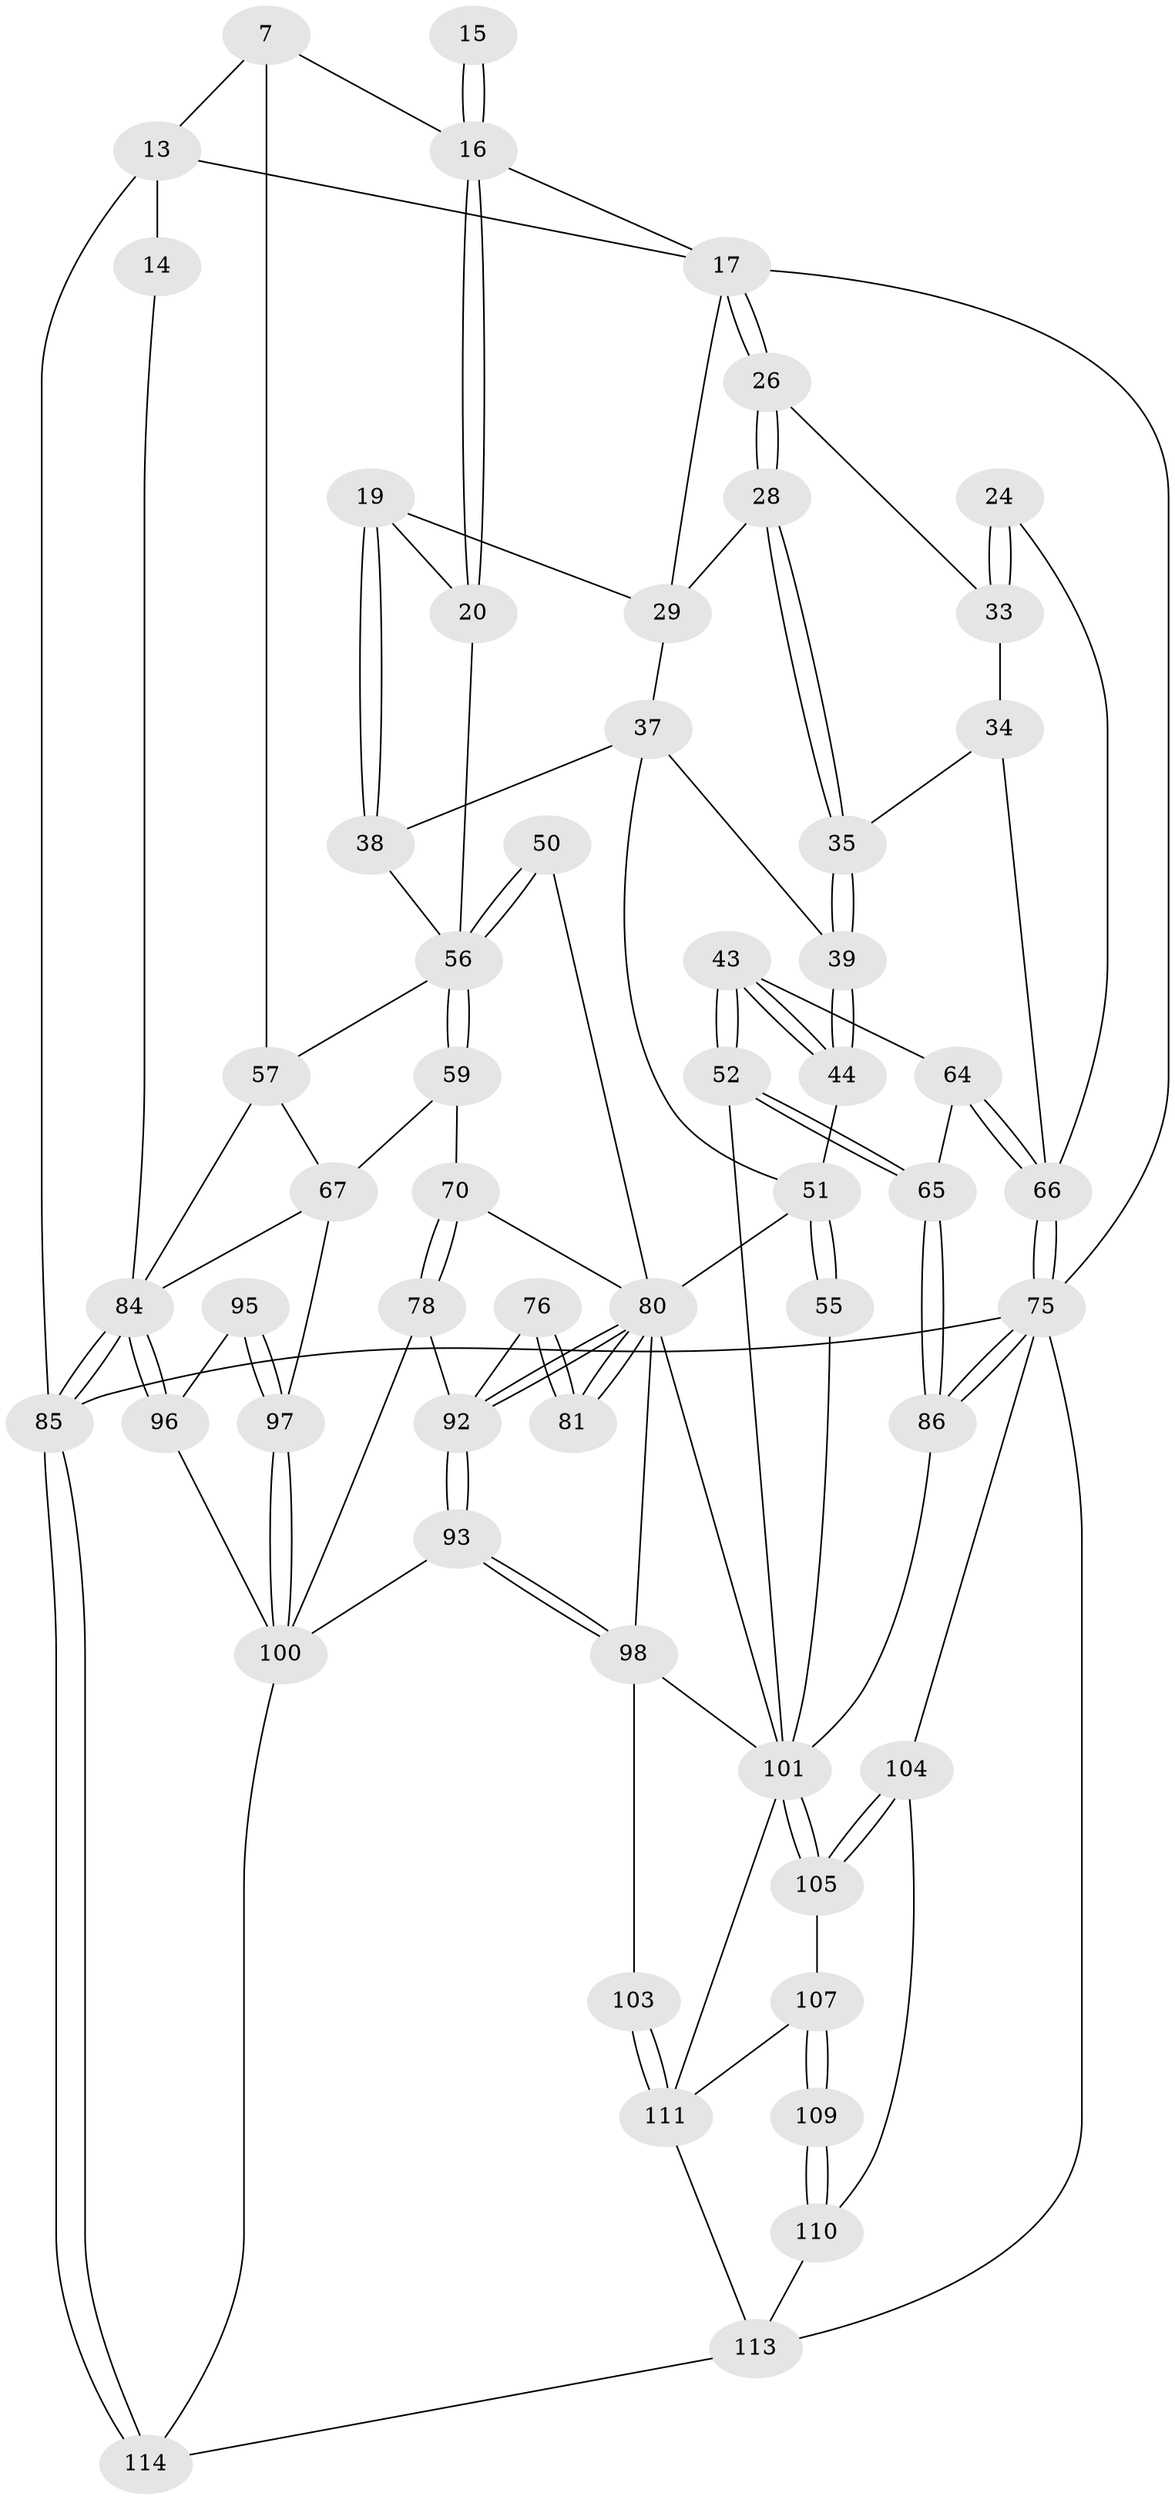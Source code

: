 // original degree distribution, {3: 0.017543859649122806, 4: 0.24561403508771928, 5: 0.5087719298245614, 6: 0.22807017543859648}
// Generated by graph-tools (version 1.1) at 2025/00/03/09/25 05:00:31]
// undirected, 57 vertices, 131 edges
graph export_dot {
graph [start="1"]
  node [color=gray90,style=filled];
  7 [pos="+0.23314555330421136+0.13944621492173875"];
  13 [pos="+0+0",super="+9+8"];
  14 [pos="+0.12631615291331263+0.10231925222297317"];
  15 [pos="+0.34021975005176536+0.11577502845710574"];
  16 [pos="+0.4234279313325893+0.16658784265507323",super="+3+6"];
  17 [pos="+0.6976934058787714+0",super="+10"];
  19 [pos="+0.5310674209656342+0.21759277325207674"];
  20 [pos="+0.4605276008634142+0.20736087070626325"];
  24 [pos="+1+0.0647079338570825"];
  26 [pos="+0.8832144565217415+0.17346614363120308"];
  28 [pos="+0.8202946275746019+0.24527359211595184"];
  29 [pos="+0.7580372554964268+0.22899310116984575",super="+18"];
  33 [pos="+0.9258844041705389+0.2646980778873766",super="+25"];
  34 [pos="+0.9115533826142515+0.30602265979968946"];
  35 [pos="+0.8486212648071286+0.29733647188732854"];
  37 [pos="+0.5821758205425891+0.31630279644475123",super="+36"];
  38 [pos="+0.5806824555213645+0.3154575987234735"];
  39 [pos="+0.795385533768236+0.38859940758874817"];
  43 [pos="+0.8481587680527378+0.45065757509536447"];
  44 [pos="+0.7971525053213772+0.3981377845694677"];
  50 [pos="+0.45203694479286494+0.48150568857118925"];
  51 [pos="+0.7341826613884169+0.43460544675221474",super="+46+47"];
  52 [pos="+0.766133126039472+0.5537184417493449"];
  55 [pos="+0.6995108606518949+0.5233515118096742"];
  56 [pos="+0.26672850490248806+0.49082261160820695",super="+31+30+40"];
  57 [pos="+0.07360435471177483+0.5050758131320581",super="+32+27"];
  59 [pos="+0.2592728515761468+0.5585944935619642"];
  64 [pos="+0.9068619321987371+0.5987438605352516",super="+42"];
  65 [pos="+0.9027964728764796+0.6055141680811261"];
  66 [pos="+1+0.5800926144331442",super="+45+23+41"];
  67 [pos="+0.04777527558736919+0.651608532690493",super="+61"];
  70 [pos="+0.34191486758396183+0.5988221302792577"];
  75 [pos="+1+0.7980576975321217",super="+74+73"];
  76 [pos="+0.4413366813056034+0.6864020696733721"];
  78 [pos="+0.3801241297756738+0.7034423200962995"];
  80 [pos="+0.5835433672939416+0.7376286970656702",super="+79+69"];
  81 [pos="+0.5758096069981539+0.7274318384721142",super="+71+72"];
  84 [pos="+0+1",super="+68+58+22"];
  85 [pos="+0+1",super="+12"];
  86 [pos="+0.895118373225455+0.6825383103696585"];
  92 [pos="+0.5164114420044082+0.9184985407304322",super="+77"];
  93 [pos="+0.5139595379865946+0.9313458199994343"];
  95 [pos="+0.10418239248376074+0.8281053533092906"];
  96 [pos="+0.005457760854717662+0.8817120225599294"];
  97 [pos="+0.2501586325074783+0.8678041721932314",super="+89+91"];
  98 [pos="+0.6920208577938037+0.8921004235785408",super="+83"];
  100 [pos="+0.3979100642421069+1",super="+99"];
  101 [pos="+0.8266534025644363+0.773855880859402",super="+87+82+53+54"];
  103 [pos="+0.7623934426670396+0.9285983524706105"];
  104 [pos="+1+0.8682596351498518"];
  105 [pos="+0.9887092190023833+0.8671893528071014"];
  107 [pos="+0.9296370238868001+0.9005854119724762",super="+106"];
  109 [pos="+0.9116323704732142+1"];
  110 [pos="+0.8943576227481849+1"];
  111 [pos="+0.8156546505378255+1",super="+108+102"];
  113 [pos="+0.8161611453398188+1",super="+112"];
  114 [pos="+0.39920606657853047+1"];
  7 -- 16;
  7 -- 13;
  7 -- 57;
  13 -- 14 [weight=2];
  13 -- 85;
  13 -- 17;
  14 -- 84;
  15 -- 16 [weight=3];
  15 -- 16;
  16 -- 20;
  16 -- 20;
  16 -- 17;
  17 -- 26;
  17 -- 26;
  17 -- 29;
  17 -- 75;
  19 -- 20;
  19 -- 38;
  19 -- 38;
  19 -- 29;
  20 -- 56;
  24 -- 33 [weight=2];
  24 -- 33;
  24 -- 66;
  26 -- 28;
  26 -- 28;
  26 -- 33;
  28 -- 29;
  28 -- 35;
  28 -- 35;
  29 -- 37;
  33 -- 34;
  34 -- 35;
  34 -- 66;
  35 -- 39;
  35 -- 39;
  37 -- 38;
  37 -- 39;
  37 -- 51;
  38 -- 56;
  39 -- 44;
  39 -- 44;
  43 -- 44;
  43 -- 44;
  43 -- 52;
  43 -- 52;
  43 -- 64;
  44 -- 51;
  50 -- 56 [weight=2];
  50 -- 56;
  50 -- 80;
  51 -- 55 [weight=2];
  51 -- 55;
  51 -- 80;
  52 -- 65;
  52 -- 65;
  52 -- 101;
  55 -- 101;
  56 -- 59;
  56 -- 59;
  56 -- 57;
  57 -- 84 [weight=2];
  57 -- 67;
  59 -- 70;
  59 -- 67;
  64 -- 65;
  64 -- 66 [weight=2];
  64 -- 66;
  65 -- 86;
  65 -- 86;
  66 -- 75 [weight=2];
  66 -- 75;
  67 -- 84;
  67 -- 97 [weight=2];
  70 -- 78;
  70 -- 78;
  70 -- 80;
  75 -- 86;
  75 -- 86;
  75 -- 104;
  75 -- 113;
  75 -- 85 [weight=2];
  76 -- 81 [weight=2];
  76 -- 81;
  76 -- 92;
  78 -- 92;
  78 -- 100;
  80 -- 81 [weight=3];
  80 -- 81;
  80 -- 92;
  80 -- 92;
  80 -- 98;
  80 -- 101;
  84 -- 85 [weight=2];
  84 -- 85;
  84 -- 96;
  84 -- 96;
  85 -- 114;
  85 -- 114;
  86 -- 101;
  92 -- 93;
  92 -- 93;
  93 -- 98;
  93 -- 98;
  93 -- 100;
  95 -- 96;
  95 -- 97 [weight=2];
  95 -- 97;
  96 -- 100;
  97 -- 100 [weight=2];
  97 -- 100;
  98 -- 103;
  98 -- 101;
  100 -- 114;
  101 -- 105;
  101 -- 105;
  101 -- 111;
  103 -- 111 [weight=2];
  103 -- 111;
  104 -- 105;
  104 -- 105;
  104 -- 110;
  105 -- 107;
  107 -- 109 [weight=2];
  107 -- 109;
  107 -- 111;
  109 -- 110;
  109 -- 110;
  110 -- 113;
  111 -- 113;
  113 -- 114;
}
